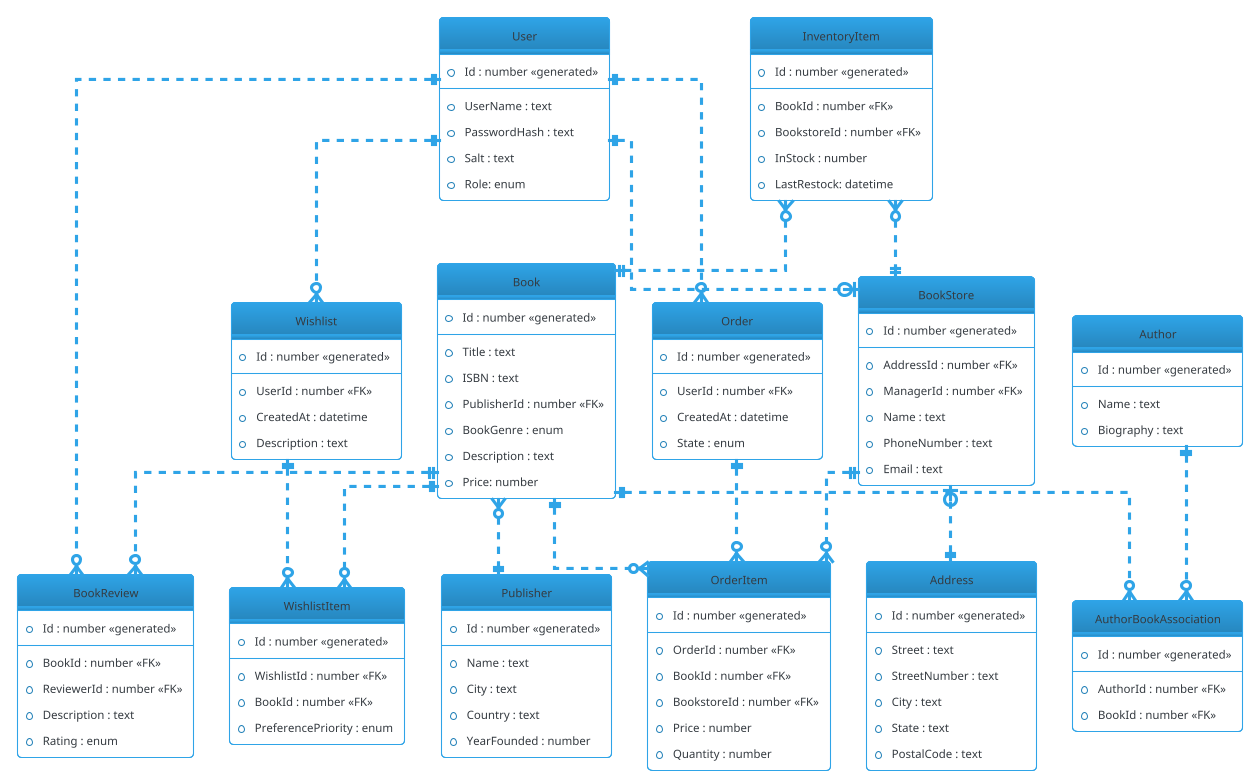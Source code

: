 @startuml
' visual settings
!theme cerulean-outline
hide circle
skinparam linetype ortho
skinparam backgroundColor white


entity "User" {
  *Id : number <<generated>>
  --
  *UserName : text
  *PasswordHash : text
  *Salt : text
  *Role: enum
}

entity "Wishlist" {
  *Id : number <<generated>>
  --
  *UserId : number <<FK>>
  *CreatedAt : datetime
  *Description : text
}

entity "WishlistItem" {
  *Id : number <<generated>>
  --
  *WishlistId : number <<FK>>
  *BookId : number <<FK>>
  *PreferencePriority : enum
}

entity "Order" {
  *Id : number <<generated>>
  --
  *UserId : number <<FK>>
  *CreatedAt : datetime
  *State : enum
}

entity "OrderItem" {
  *Id : number <<generated>>
  --
  *OrderId : number <<FK>>
  *BookId : number <<FK>>
  *BookstoreId : number <<FK>>
  *Price : number
  *Quantity : number
}

entity "Book" {
  *Id : number <<generated>>
  --
  *Title : text
  *ISBN : text
  *PublisherId : number <<FK>>
  *BookGenre : enum
  *Description : text
  *Price: number
}

entity "Author" {
  *Id : number <<generated>>
  --
  *Name : text
  *Biography : text
}

entity "Publisher" {
  *Id : number <<generated>>
  --
  *Name : text
  *City : text
  *Country : text
  *YearFounded : number
}

entity "AuthorBookAssociation" {
  *Id : number <<generated>>
  --
  *AuthorId : number <<FK>>
  *BookId : number <<FK>>
}

entity "BookReview" {
  *Id : number <<generated>>
  --
  *BookId : number <<FK>>
  *ReviewerId : number <<FK>>
  *Description : text
  *Rating : enum
}

entity "BookStore" {
  *Id : number <<generated>>
  --
  *AddressId : number <<FK>>
  *ManagerId : number <<FK>>
  *Name : text
  *PhoneNumber : text
  *Email : text
}

entity "Address" {
  *Id : number <<generated>>
  --
  *Street : text
  *StreetNumber : text
  *City : text
  *State : text
  *PostalCode : text
}

entity "InventoryItem" {
  *Id : number <<generated>>
  --
  *BookId : number <<FK>>
  *BookstoreId : number <<FK>>
  *InStock : number
  *LastRestock: datetime
}

User ||..o{ Wishlist
User ||..o{ Order
User ||..o{ BookReview
User ||..o| BookStore

Wishlist ||..o{ WishlistItem
Order ||..o{ OrderItem

Book ||..o{ BookReview
Book ||..o{ WishlistItem
Book ||..o{ OrderItem
Book ||..o{ AuthorBookAssociation
Book }o..|| Publisher

BookStore |o..|| Address
BookStore ||..o{ OrderItem

InventoryItem }o..|| BookStore
InventoryItem }o..|| Book

Author ||..o{ AuthorBookAssociation

@enduml
